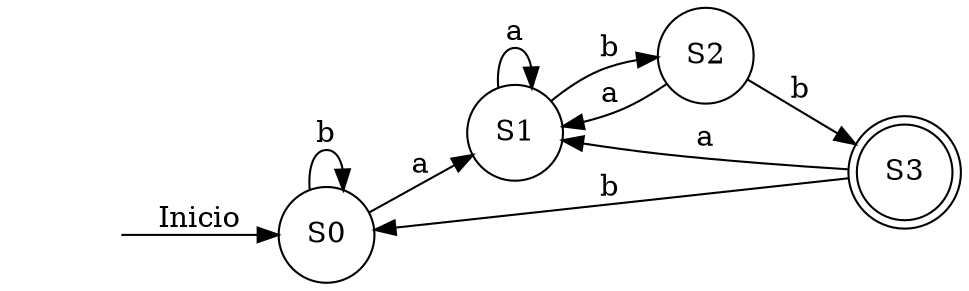 digraph afd {
rankdir=LR;
"S0"[shape=circle,label="S0"]
"S1"[shape=circle,label="S1"]
"S2"[shape=circle,label="S2"]
"S3"[shape=circle,label="S3"]
"S3"[shape=doublecircle,label="S3"]
"S0"->"S1"[label="a"]
"S0"->"S0"[label="b"]
"S1"->"S1"[label="a"]
"S1"->"S2"[label="b"]
"S2"->"S1"[label="a"]
"S2"->"S3"[label="b"]
"S3"->"S1"[label="a"]
"S3"->"S0"[label="b"]
vacio[shape=none, style=invisible]
vacio -> S0[label="Inicio"]
}